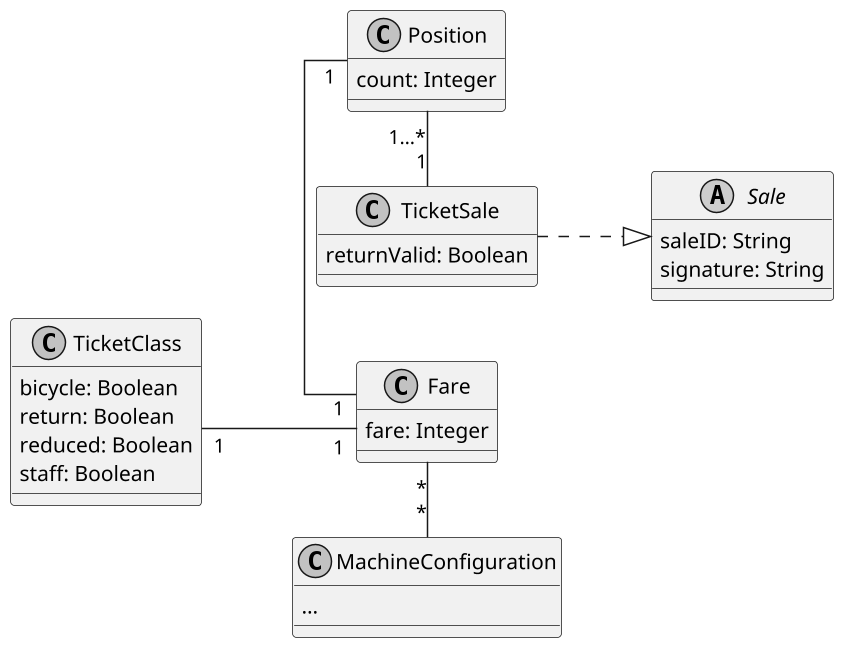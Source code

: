 @startuml
skinparam linetype ortho
left to right direction
skinparam nodesep 30
'title: Classes concerning Tickets
skinparam monochrome true
skinparam nodesep 50
scale 1.5

class TicketSale {
    returnValid: Boolean
    ' from: MachineLocation
    'positions: [Position]
}

class Position {
    ' fare: Fare
    count: Integer
}

Position "1" - "1" Fare
Position "1…*" - "1" TicketSale

'TicketSale "1" -- "1" Payment

class TicketClass {
    bicycle: Boolean
    return: Boolean
    reduced: Boolean
    staff: Boolean
}

abstract class Sale {
    saleID: String
    'signedBy: VendingMachine
    signature: String
    'payment: Payment
}

TicketSale ..|> Sale
'Sale "*" - "1" VendingMachine

class MachineConfiguration {
    'forMachine: VendingMachine
    ' maxBicycles: Integer
    ' maxBicyclesTolerance: Integer
    ' maxPassengers: Integer
    ' maxPassengersTolerance: Integer
    'fares: [Fare]
    …
}

'MachineConfiguration "1" - "1…*" VendingMachine
MachineConfiguration "*" -up "*" Fare

class Fare {
    ' ticketClass: TicketClass
    fare: Integer
}

TicketClass "1" -- "1" Fare

' enum MachineCommand {
'     setSignalRed
'     setSignalGreen
'     stopVending
'     startVending
' }


@enduml